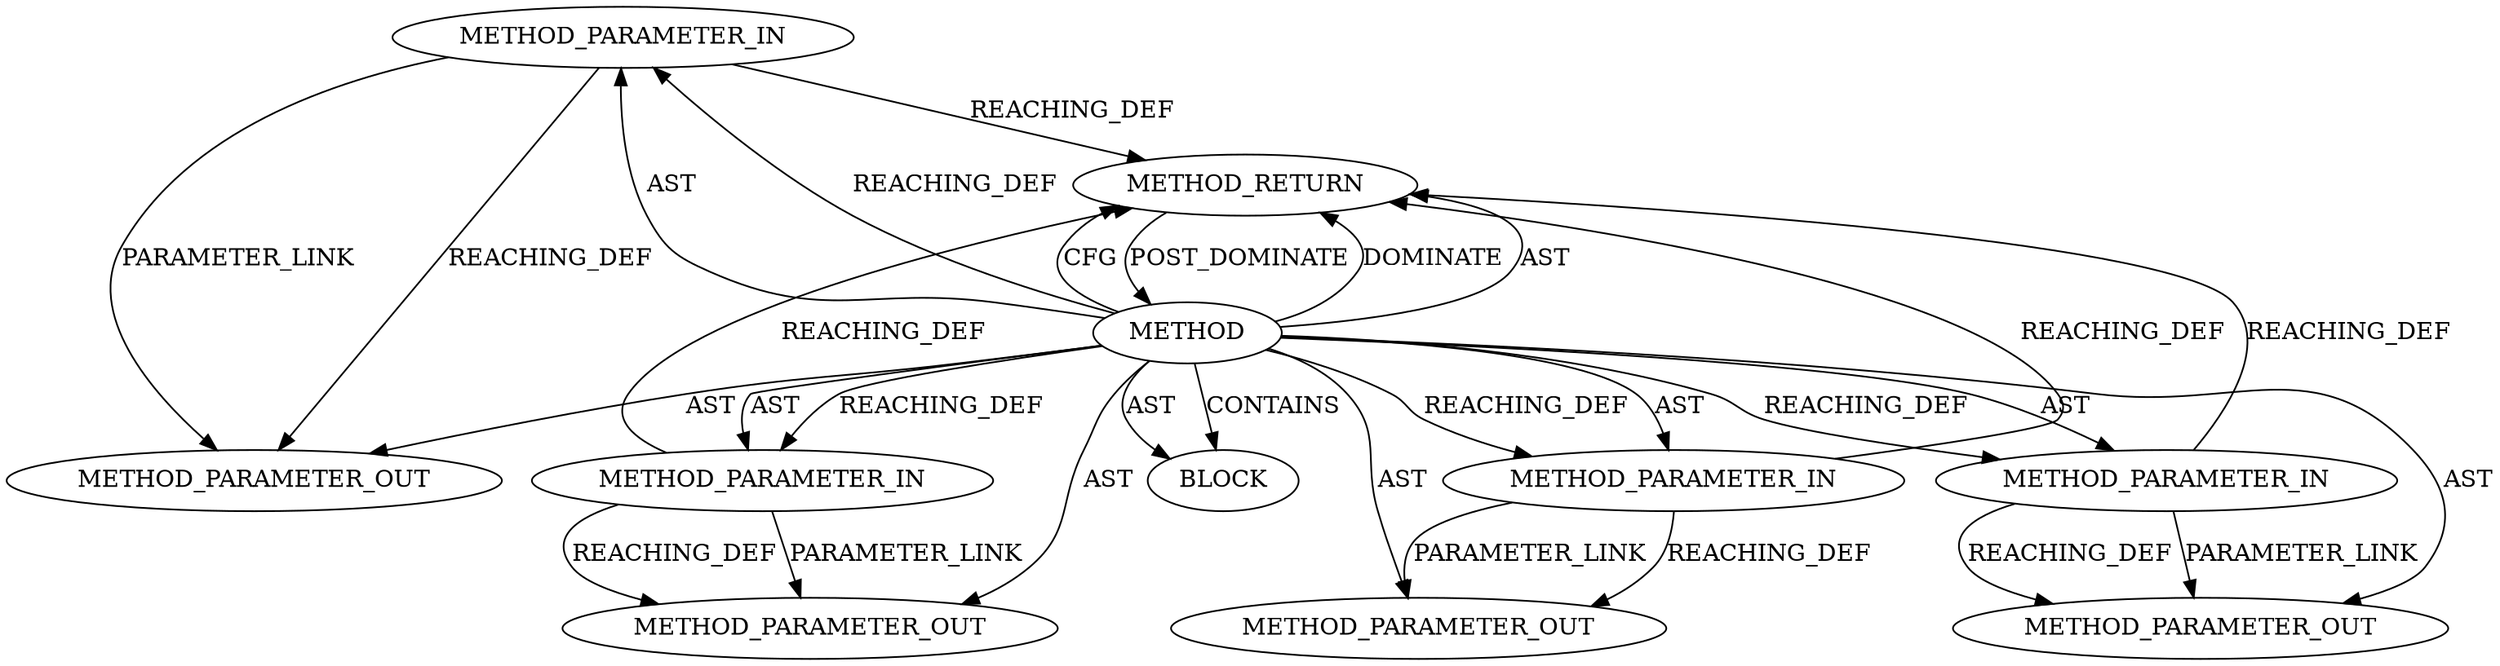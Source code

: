 digraph {
  12036 [label=METHOD_PARAMETER_IN ORDER=4 CODE="p4" IS_VARIADIC=false TYPE_FULL_NAME="ANY" EVALUATION_STRATEGY="BY_VALUE" INDEX=4 NAME="p4"]
  12032 [label=METHOD AST_PARENT_TYPE="NAMESPACE_BLOCK" AST_PARENT_FULL_NAME="<global>" ORDER=0 CODE="<empty>" FULL_NAME="dout" IS_EXTERNAL=true FILENAME="<empty>" SIGNATURE="" NAME="dout"]
  12037 [label=BLOCK ORDER=1 ARGUMENT_INDEX=1 CODE="<empty>" TYPE_FULL_NAME="ANY"]
  12033 [label=METHOD_PARAMETER_IN ORDER=1 CODE="p1" IS_VARIADIC=false TYPE_FULL_NAME="ANY" EVALUATION_STRATEGY="BY_VALUE" INDEX=1 NAME="p1"]
  12034 [label=METHOD_PARAMETER_IN ORDER=2 CODE="p2" IS_VARIADIC=false TYPE_FULL_NAME="ANY" EVALUATION_STRATEGY="BY_VALUE" INDEX=2 NAME="p2"]
  13273 [label=METHOD_PARAMETER_OUT ORDER=3 CODE="p3" IS_VARIADIC=false TYPE_FULL_NAME="ANY" EVALUATION_STRATEGY="BY_VALUE" INDEX=3 NAME="p3"]
  12035 [label=METHOD_PARAMETER_IN ORDER=3 CODE="p3" IS_VARIADIC=false TYPE_FULL_NAME="ANY" EVALUATION_STRATEGY="BY_VALUE" INDEX=3 NAME="p3"]
  13271 [label=METHOD_PARAMETER_OUT ORDER=1 CODE="p1" IS_VARIADIC=false TYPE_FULL_NAME="ANY" EVALUATION_STRATEGY="BY_VALUE" INDEX=1 NAME="p1"]
  13274 [label=METHOD_PARAMETER_OUT ORDER=4 CODE="p4" IS_VARIADIC=false TYPE_FULL_NAME="ANY" EVALUATION_STRATEGY="BY_VALUE" INDEX=4 NAME="p4"]
  12038 [label=METHOD_RETURN ORDER=2 CODE="RET" TYPE_FULL_NAME="ANY" EVALUATION_STRATEGY="BY_VALUE"]
  13272 [label=METHOD_PARAMETER_OUT ORDER=2 CODE="p2" IS_VARIADIC=false TYPE_FULL_NAME="ANY" EVALUATION_STRATEGY="BY_VALUE" INDEX=2 NAME="p2"]
  12034 -> 13272 [label=PARAMETER_LINK ]
  12035 -> 12038 [label=REACHING_DEF VARIABLE="p3"]
  12032 -> 12038 [label=DOMINATE ]
  12034 -> 12038 [label=REACHING_DEF VARIABLE="p2"]
  12032 -> 12033 [label=REACHING_DEF VARIABLE=""]
  12032 -> 12036 [label=AST ]
  12032 -> 13271 [label=AST ]
  12032 -> 12036 [label=REACHING_DEF VARIABLE=""]
  12032 -> 12034 [label=AST ]
  12035 -> 13273 [label=REACHING_DEF VARIABLE="p3"]
  12033 -> 13271 [label=PARAMETER_LINK ]
  12032 -> 12035 [label=AST ]
  12032 -> 12034 [label=REACHING_DEF VARIABLE=""]
  12032 -> 12033 [label=AST ]
  12036 -> 13274 [label=PARAMETER_LINK ]
  12036 -> 12038 [label=REACHING_DEF VARIABLE="p4"]
  12032 -> 12037 [label=AST ]
  12032 -> 12038 [label=AST ]
  12032 -> 13273 [label=AST ]
  12034 -> 13272 [label=REACHING_DEF VARIABLE="p2"]
  12032 -> 13274 [label=AST ]
  12035 -> 13273 [label=PARAMETER_LINK ]
  12033 -> 12038 [label=REACHING_DEF VARIABLE="p1"]
  12032 -> 12035 [label=REACHING_DEF VARIABLE=""]
  12038 -> 12032 [label=POST_DOMINATE ]
  12033 -> 13271 [label=REACHING_DEF VARIABLE="p1"]
  12032 -> 12037 [label=CONTAINS ]
  12032 -> 13272 [label=AST ]
  12036 -> 13274 [label=REACHING_DEF VARIABLE="p4"]
  12032 -> 12038 [label=CFG ]
}

